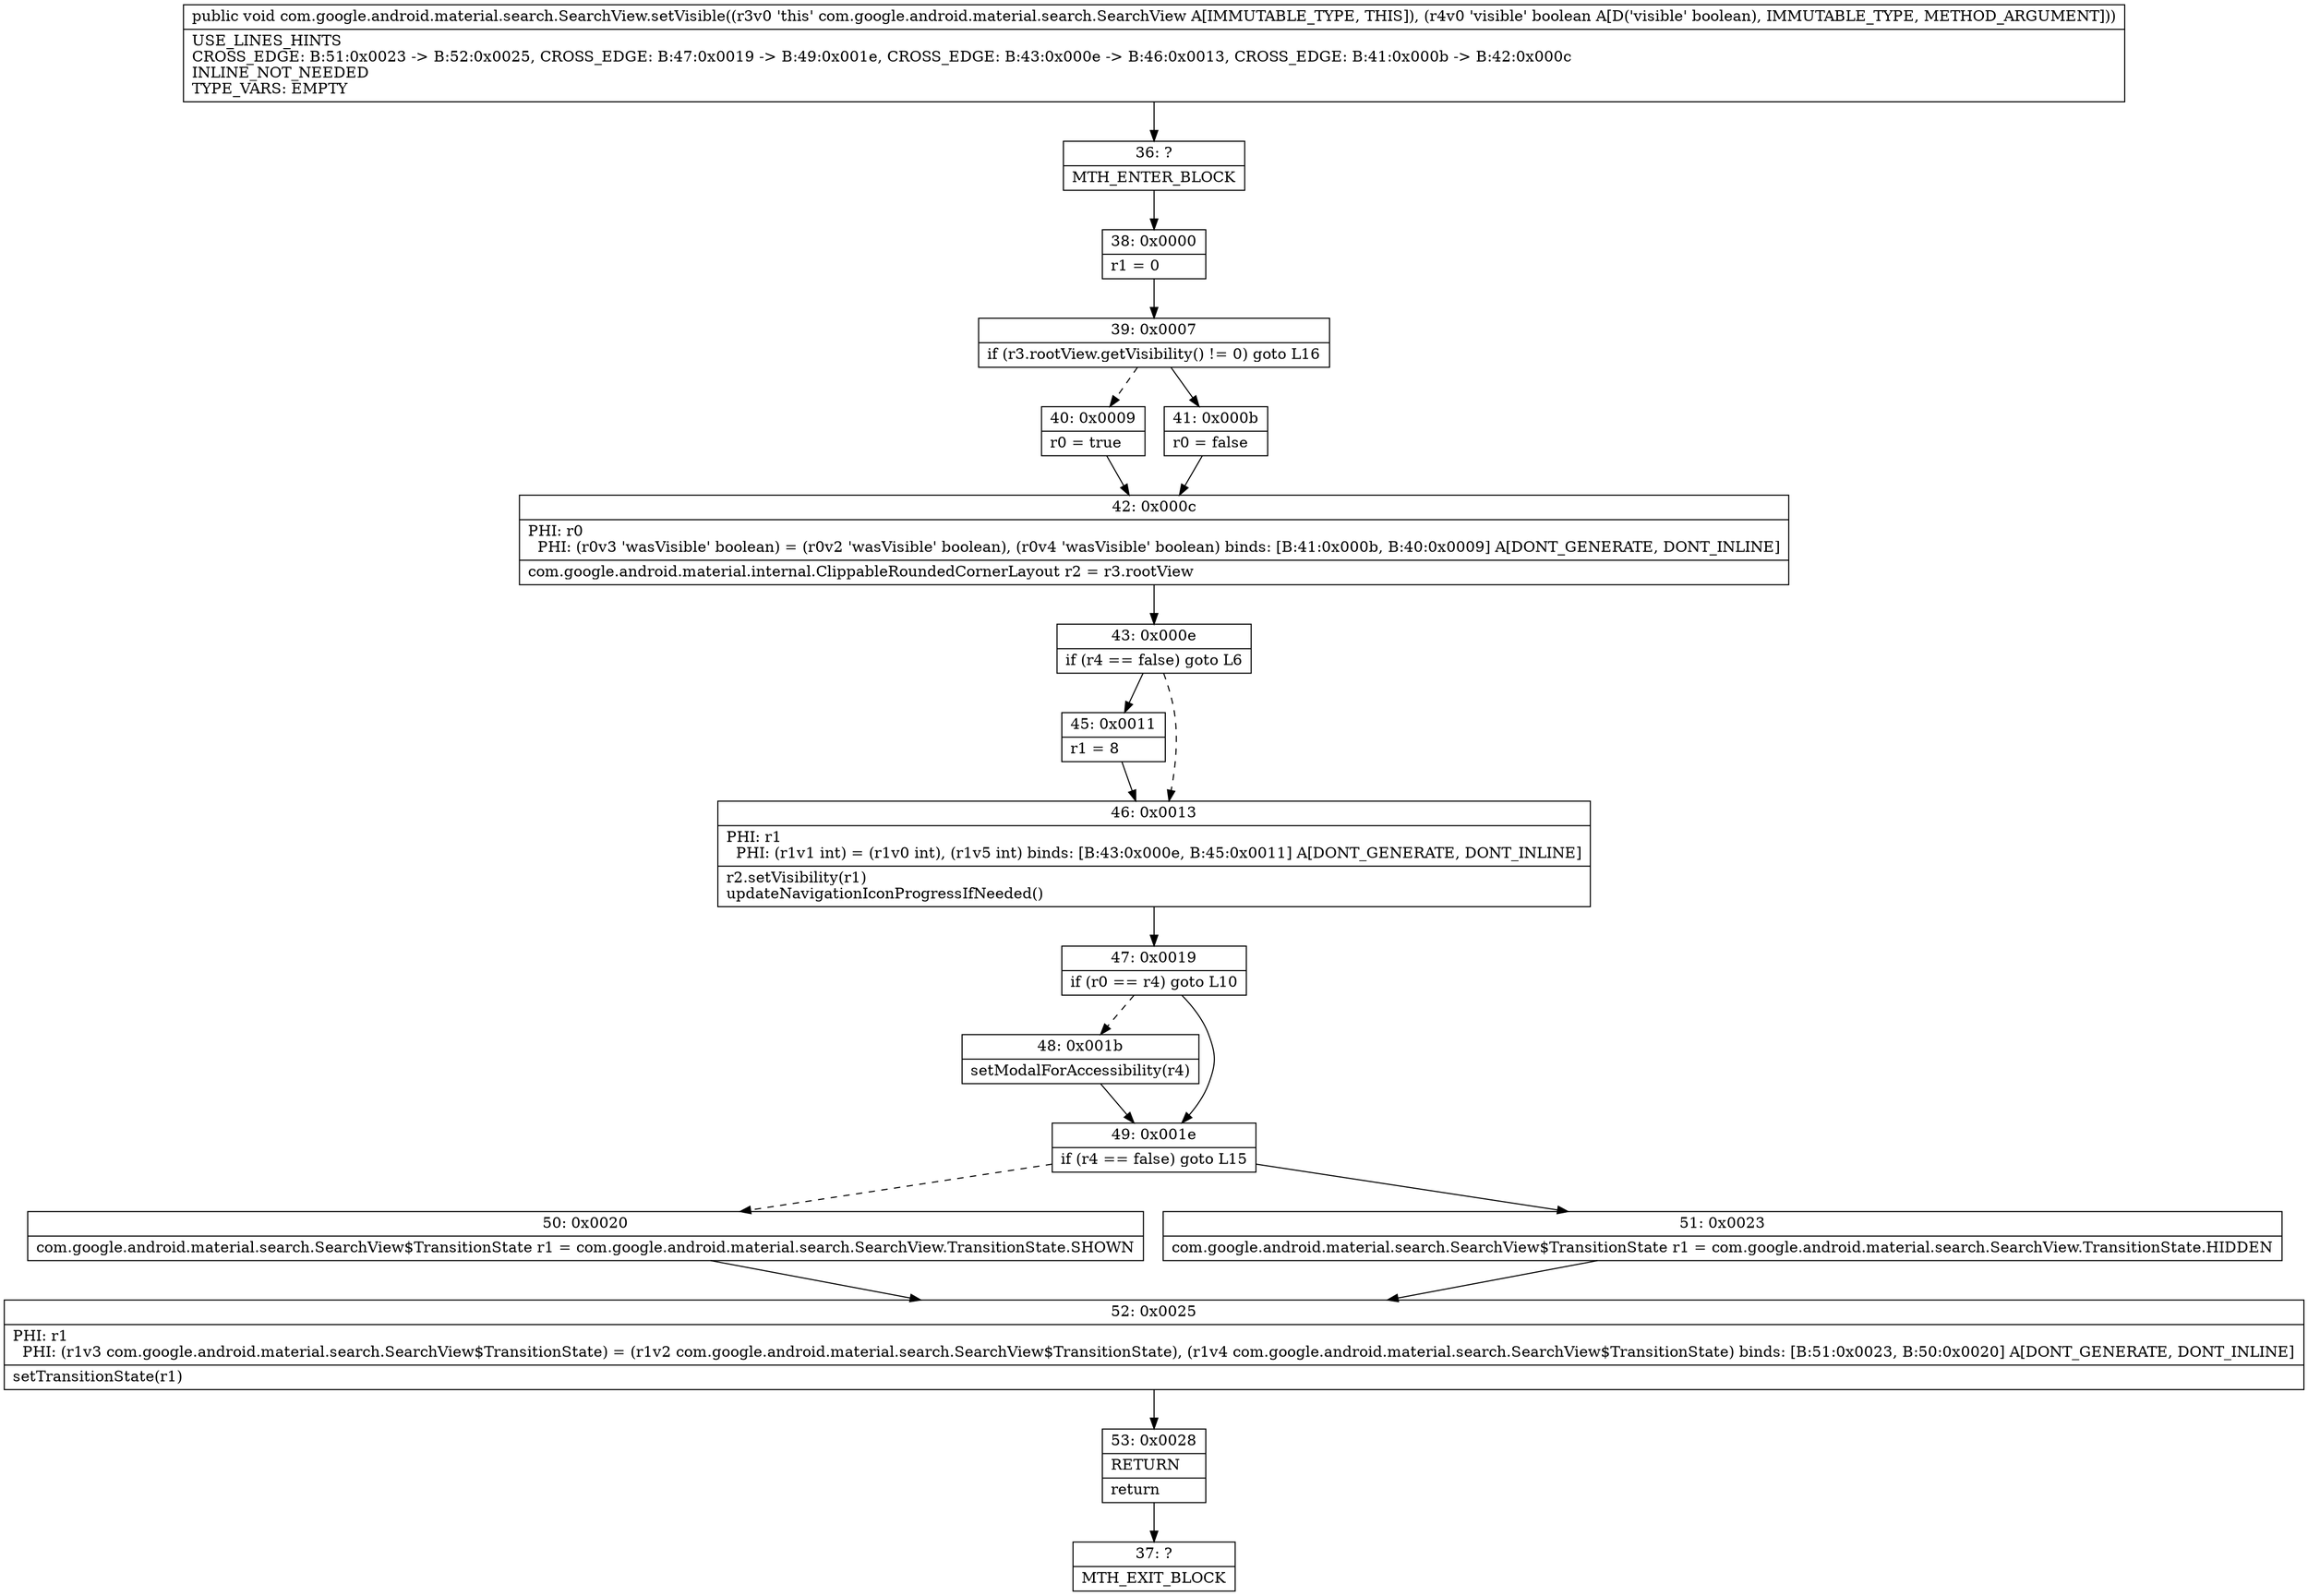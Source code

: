 digraph "CFG forcom.google.android.material.search.SearchView.setVisible(Z)V" {
Node_36 [shape=record,label="{36\:\ ?|MTH_ENTER_BLOCK\l}"];
Node_38 [shape=record,label="{38\:\ 0x0000|r1 = 0\l}"];
Node_39 [shape=record,label="{39\:\ 0x0007|if (r3.rootView.getVisibility() != 0) goto L16\l}"];
Node_40 [shape=record,label="{40\:\ 0x0009|r0 = true\l}"];
Node_42 [shape=record,label="{42\:\ 0x000c|PHI: r0 \l  PHI: (r0v3 'wasVisible' boolean) = (r0v2 'wasVisible' boolean), (r0v4 'wasVisible' boolean) binds: [B:41:0x000b, B:40:0x0009] A[DONT_GENERATE, DONT_INLINE]\l|com.google.android.material.internal.ClippableRoundedCornerLayout r2 = r3.rootView\l}"];
Node_43 [shape=record,label="{43\:\ 0x000e|if (r4 == false) goto L6\l}"];
Node_45 [shape=record,label="{45\:\ 0x0011|r1 = 8\l}"];
Node_46 [shape=record,label="{46\:\ 0x0013|PHI: r1 \l  PHI: (r1v1 int) = (r1v0 int), (r1v5 int) binds: [B:43:0x000e, B:45:0x0011] A[DONT_GENERATE, DONT_INLINE]\l|r2.setVisibility(r1)\lupdateNavigationIconProgressIfNeeded()\l}"];
Node_47 [shape=record,label="{47\:\ 0x0019|if (r0 == r4) goto L10\l}"];
Node_48 [shape=record,label="{48\:\ 0x001b|setModalForAccessibility(r4)\l}"];
Node_49 [shape=record,label="{49\:\ 0x001e|if (r4 == false) goto L15\l}"];
Node_50 [shape=record,label="{50\:\ 0x0020|com.google.android.material.search.SearchView$TransitionState r1 = com.google.android.material.search.SearchView.TransitionState.SHOWN\l}"];
Node_52 [shape=record,label="{52\:\ 0x0025|PHI: r1 \l  PHI: (r1v3 com.google.android.material.search.SearchView$TransitionState) = (r1v2 com.google.android.material.search.SearchView$TransitionState), (r1v4 com.google.android.material.search.SearchView$TransitionState) binds: [B:51:0x0023, B:50:0x0020] A[DONT_GENERATE, DONT_INLINE]\l|setTransitionState(r1)\l}"];
Node_53 [shape=record,label="{53\:\ 0x0028|RETURN\l|return\l}"];
Node_37 [shape=record,label="{37\:\ ?|MTH_EXIT_BLOCK\l}"];
Node_51 [shape=record,label="{51\:\ 0x0023|com.google.android.material.search.SearchView$TransitionState r1 = com.google.android.material.search.SearchView.TransitionState.HIDDEN\l}"];
Node_41 [shape=record,label="{41\:\ 0x000b|r0 = false\l}"];
MethodNode[shape=record,label="{public void com.google.android.material.search.SearchView.setVisible((r3v0 'this' com.google.android.material.search.SearchView A[IMMUTABLE_TYPE, THIS]), (r4v0 'visible' boolean A[D('visible' boolean), IMMUTABLE_TYPE, METHOD_ARGUMENT]))  | USE_LINES_HINTS\lCROSS_EDGE: B:51:0x0023 \-\> B:52:0x0025, CROSS_EDGE: B:47:0x0019 \-\> B:49:0x001e, CROSS_EDGE: B:43:0x000e \-\> B:46:0x0013, CROSS_EDGE: B:41:0x000b \-\> B:42:0x000c\lINLINE_NOT_NEEDED\lTYPE_VARS: EMPTY\l}"];
MethodNode -> Node_36;Node_36 -> Node_38;
Node_38 -> Node_39;
Node_39 -> Node_40[style=dashed];
Node_39 -> Node_41;
Node_40 -> Node_42;
Node_42 -> Node_43;
Node_43 -> Node_45;
Node_43 -> Node_46[style=dashed];
Node_45 -> Node_46;
Node_46 -> Node_47;
Node_47 -> Node_48[style=dashed];
Node_47 -> Node_49;
Node_48 -> Node_49;
Node_49 -> Node_50[style=dashed];
Node_49 -> Node_51;
Node_50 -> Node_52;
Node_52 -> Node_53;
Node_53 -> Node_37;
Node_51 -> Node_52;
Node_41 -> Node_42;
}


